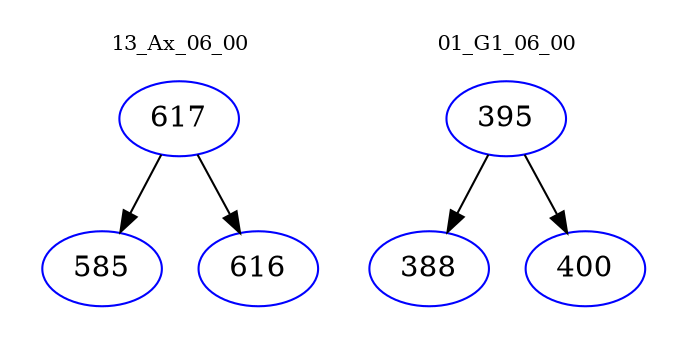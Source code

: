 digraph{
subgraph cluster_0 {
color = white
label = "13_Ax_06_00";
fontsize=10;
T0_617 [label="617", color="blue"]
T0_617 -> T0_585 [color="black"]
T0_585 [label="585", color="blue"]
T0_617 -> T0_616 [color="black"]
T0_616 [label="616", color="blue"]
}
subgraph cluster_1 {
color = white
label = "01_G1_06_00";
fontsize=10;
T1_395 [label="395", color="blue"]
T1_395 -> T1_388 [color="black"]
T1_388 [label="388", color="blue"]
T1_395 -> T1_400 [color="black"]
T1_400 [label="400", color="blue"]
}
}
